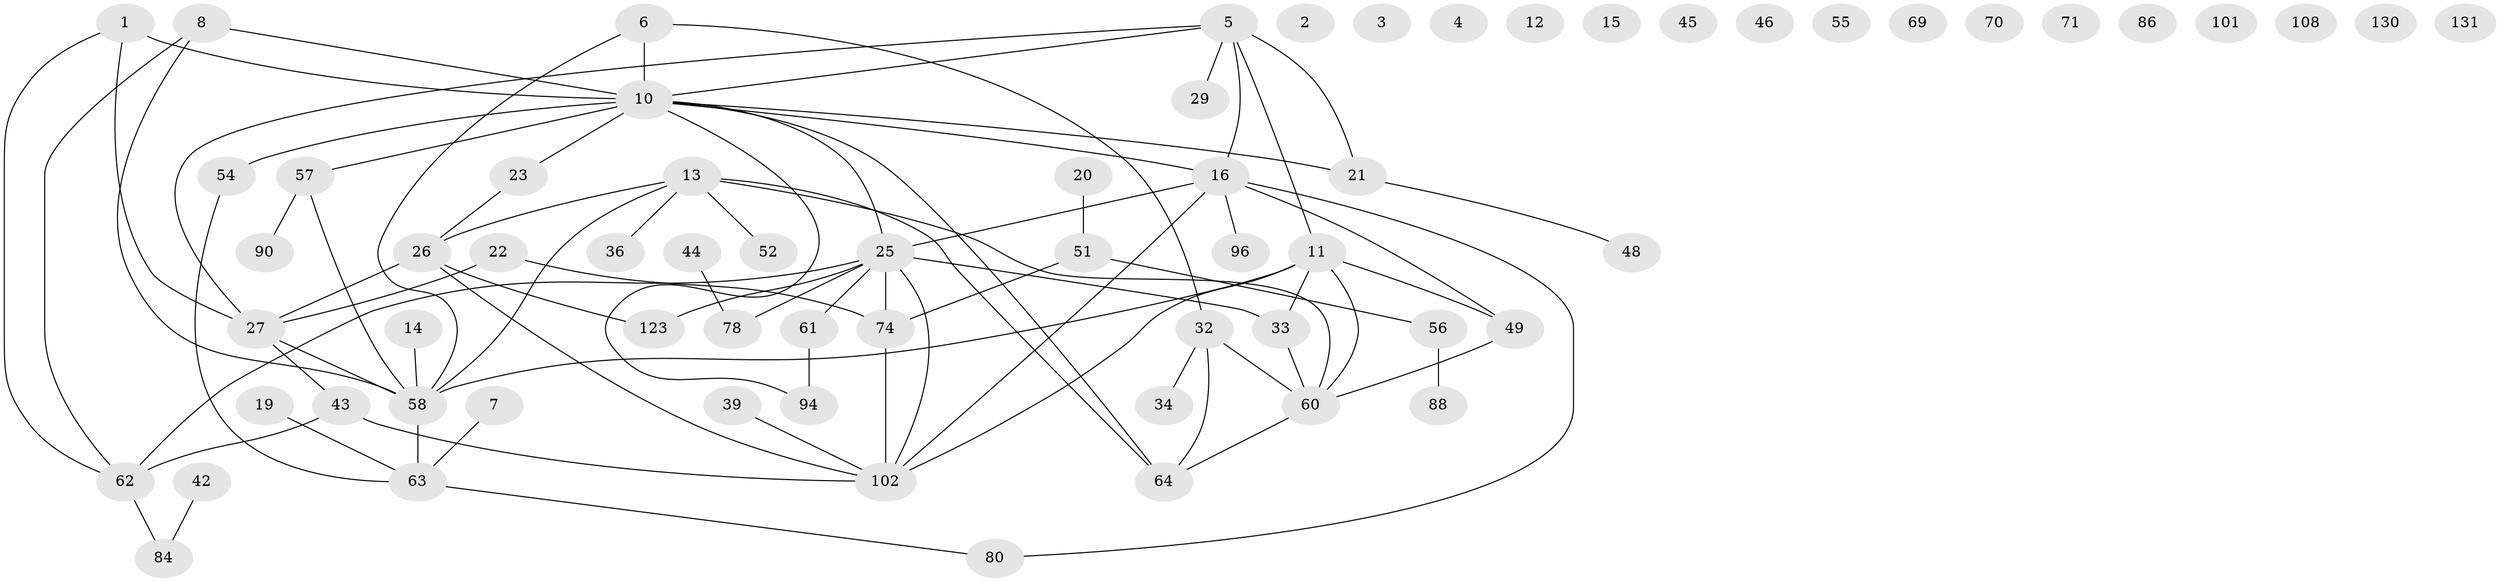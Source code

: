// original degree distribution, {2: 0.24242424242424243, 0: 0.12121212121212122, 1: 0.23484848484848486, 5: 0.06818181818181818, 3: 0.1893939393939394, 7: 0.007575757575757576, 4: 0.12121212121212122, 6: 0.015151515151515152}
// Generated by graph-tools (version 1.1) at 2025/16/03/04/25 18:16:25]
// undirected, 66 vertices, 81 edges
graph export_dot {
graph [start="1"]
  node [color=gray90,style=filled];
  1 [super="+76"];
  2;
  3;
  4;
  5 [super="+18"];
  6 [super="+9+17"];
  7;
  8 [super="+75"];
  10 [super="+28+41"];
  11 [super="+67+87+83"];
  12;
  13 [super="+122+53"];
  14;
  15;
  16 [super="+37+40+24"];
  19 [super="+97"];
  20;
  21 [super="+99"];
  22 [super="+124"];
  23 [super="+129"];
  25 [super="+31+30"];
  26 [super="+65"];
  27 [super="+79"];
  29;
  32 [super="+106"];
  33 [super="+38"];
  34;
  36;
  39 [super="+47"];
  42;
  43 [super="+117+112"];
  44;
  45;
  46;
  48;
  49 [super="+109"];
  51;
  52;
  54 [super="+85"];
  55;
  56 [super="+125"];
  57 [super="+73+59"];
  58 [super="+116+107+66"];
  60 [super="+98"];
  61 [super="+127"];
  62 [super="+95"];
  63 [super="+81"];
  64 [super="+104"];
  69;
  70;
  71;
  74 [super="+113"];
  78;
  80;
  84 [super="+93"];
  86;
  88;
  90;
  94;
  96;
  101;
  102 [super="+115+111"];
  108;
  123;
  130;
  131;
  1 -- 62;
  1 -- 27;
  1 -- 10 [weight=2];
  5 -- 16;
  5 -- 27;
  5 -- 10;
  5 -- 11;
  5 -- 29;
  5 -- 21;
  6 -- 32;
  6 -- 10;
  6 -- 58;
  7 -- 63;
  8 -- 62;
  8 -- 10;
  8 -- 58;
  10 -- 25;
  10 -- 64;
  10 -- 23;
  10 -- 16;
  10 -- 57;
  10 -- 54;
  10 -- 94;
  10 -- 21;
  11 -- 49;
  11 -- 60;
  11 -- 33;
  11 -- 58;
  11 -- 102;
  13 -- 26;
  13 -- 64;
  13 -- 52;
  13 -- 36;
  13 -- 58;
  13 -- 60;
  14 -- 58;
  16 -- 49;
  16 -- 80;
  16 -- 102;
  16 -- 96;
  16 -- 25 [weight=2];
  19 -- 63;
  20 -- 51;
  21 -- 48;
  22 -- 74;
  22 -- 27;
  23 -- 26;
  25 -- 123;
  25 -- 61;
  25 -- 74;
  25 -- 62;
  25 -- 33;
  25 -- 102;
  25 -- 78;
  26 -- 102;
  26 -- 123;
  26 -- 27;
  27 -- 58;
  27 -- 43;
  32 -- 64;
  32 -- 34;
  32 -- 60;
  33 -- 60;
  39 -- 102;
  42 -- 84;
  43 -- 102;
  43 -- 62;
  44 -- 78;
  49 -- 60;
  51 -- 56;
  51 -- 74;
  54 -- 63;
  56 -- 88;
  57 -- 58;
  57 -- 90;
  58 -- 63;
  60 -- 64;
  61 -- 94;
  62 -- 84;
  63 -- 80;
  74 -- 102;
}
